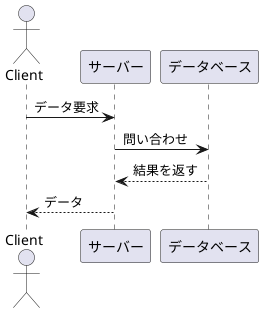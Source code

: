 @startuml
actor Client
participant Server as "サーバー"
participant Database as "データベース"

Client -> Server: データ要求
Server -> Database: 問い合わせ
Database --> Server: 結果を返す
Server --> Client: データ
@enduml


@startuml
participant "Main Function"
participant calculate
participant getInput

activate "Main Function"
"Main Function" -> calculate: 系sなんを実行
activate calculate
calulate -> getInput: 入力を取得
activate getInput
getInput --> calculate: 入力データ
deactivate getInput
calculate --> "Main function": 計算結果
deactivate calculate
@enduml